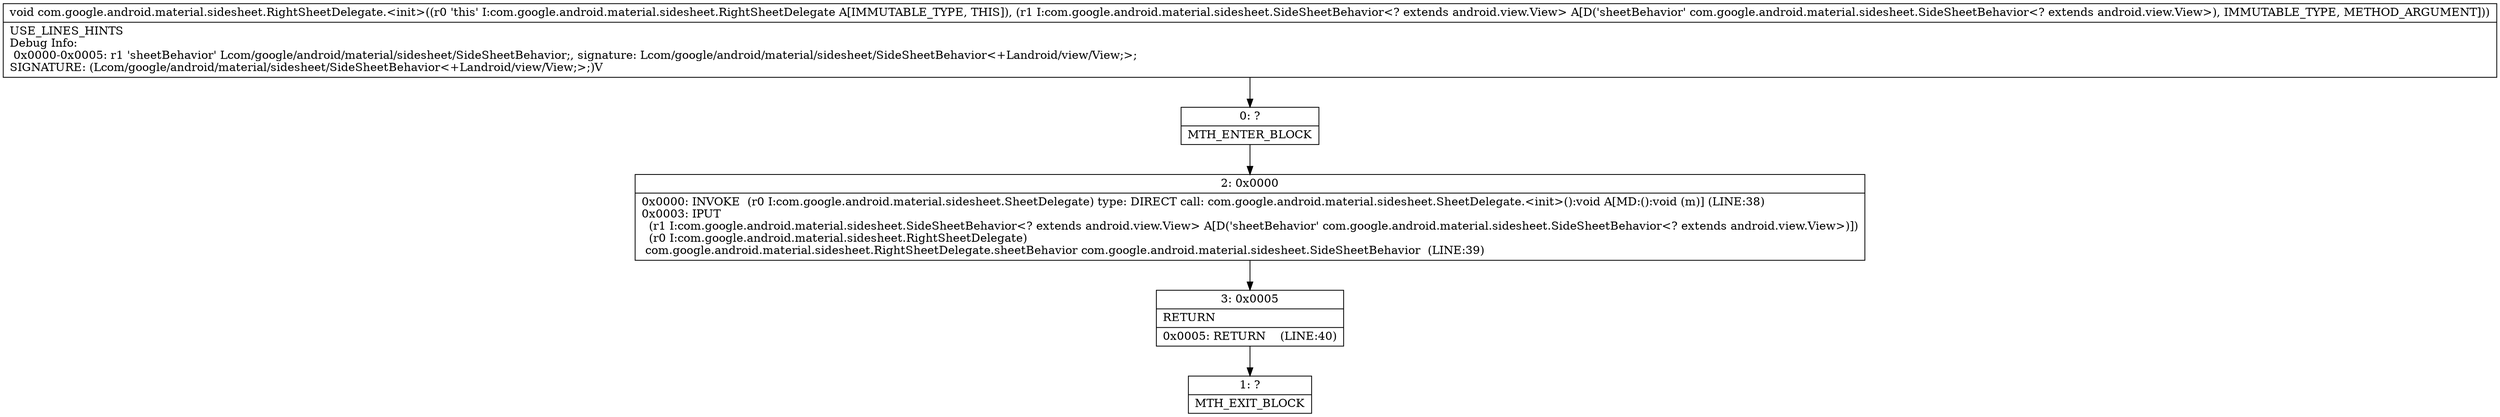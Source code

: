 digraph "CFG forcom.google.android.material.sidesheet.RightSheetDelegate.\<init\>(Lcom\/google\/android\/material\/sidesheet\/SideSheetBehavior;)V" {
Node_0 [shape=record,label="{0\:\ ?|MTH_ENTER_BLOCK\l}"];
Node_2 [shape=record,label="{2\:\ 0x0000|0x0000: INVOKE  (r0 I:com.google.android.material.sidesheet.SheetDelegate) type: DIRECT call: com.google.android.material.sidesheet.SheetDelegate.\<init\>():void A[MD:():void (m)] (LINE:38)\l0x0003: IPUT  \l  (r1 I:com.google.android.material.sidesheet.SideSheetBehavior\<? extends android.view.View\> A[D('sheetBehavior' com.google.android.material.sidesheet.SideSheetBehavior\<? extends android.view.View\>)])\l  (r0 I:com.google.android.material.sidesheet.RightSheetDelegate)\l com.google.android.material.sidesheet.RightSheetDelegate.sheetBehavior com.google.android.material.sidesheet.SideSheetBehavior  (LINE:39)\l}"];
Node_3 [shape=record,label="{3\:\ 0x0005|RETURN\l|0x0005: RETURN    (LINE:40)\l}"];
Node_1 [shape=record,label="{1\:\ ?|MTH_EXIT_BLOCK\l}"];
MethodNode[shape=record,label="{void com.google.android.material.sidesheet.RightSheetDelegate.\<init\>((r0 'this' I:com.google.android.material.sidesheet.RightSheetDelegate A[IMMUTABLE_TYPE, THIS]), (r1 I:com.google.android.material.sidesheet.SideSheetBehavior\<? extends android.view.View\> A[D('sheetBehavior' com.google.android.material.sidesheet.SideSheetBehavior\<? extends android.view.View\>), IMMUTABLE_TYPE, METHOD_ARGUMENT]))  | USE_LINES_HINTS\lDebug Info:\l  0x0000\-0x0005: r1 'sheetBehavior' Lcom\/google\/android\/material\/sidesheet\/SideSheetBehavior;, signature: Lcom\/google\/android\/material\/sidesheet\/SideSheetBehavior\<+Landroid\/view\/View;\>;\lSIGNATURE: (Lcom\/google\/android\/material\/sidesheet\/SideSheetBehavior\<+Landroid\/view\/View;\>;)V\l}"];
MethodNode -> Node_0;Node_0 -> Node_2;
Node_2 -> Node_3;
Node_3 -> Node_1;
}


